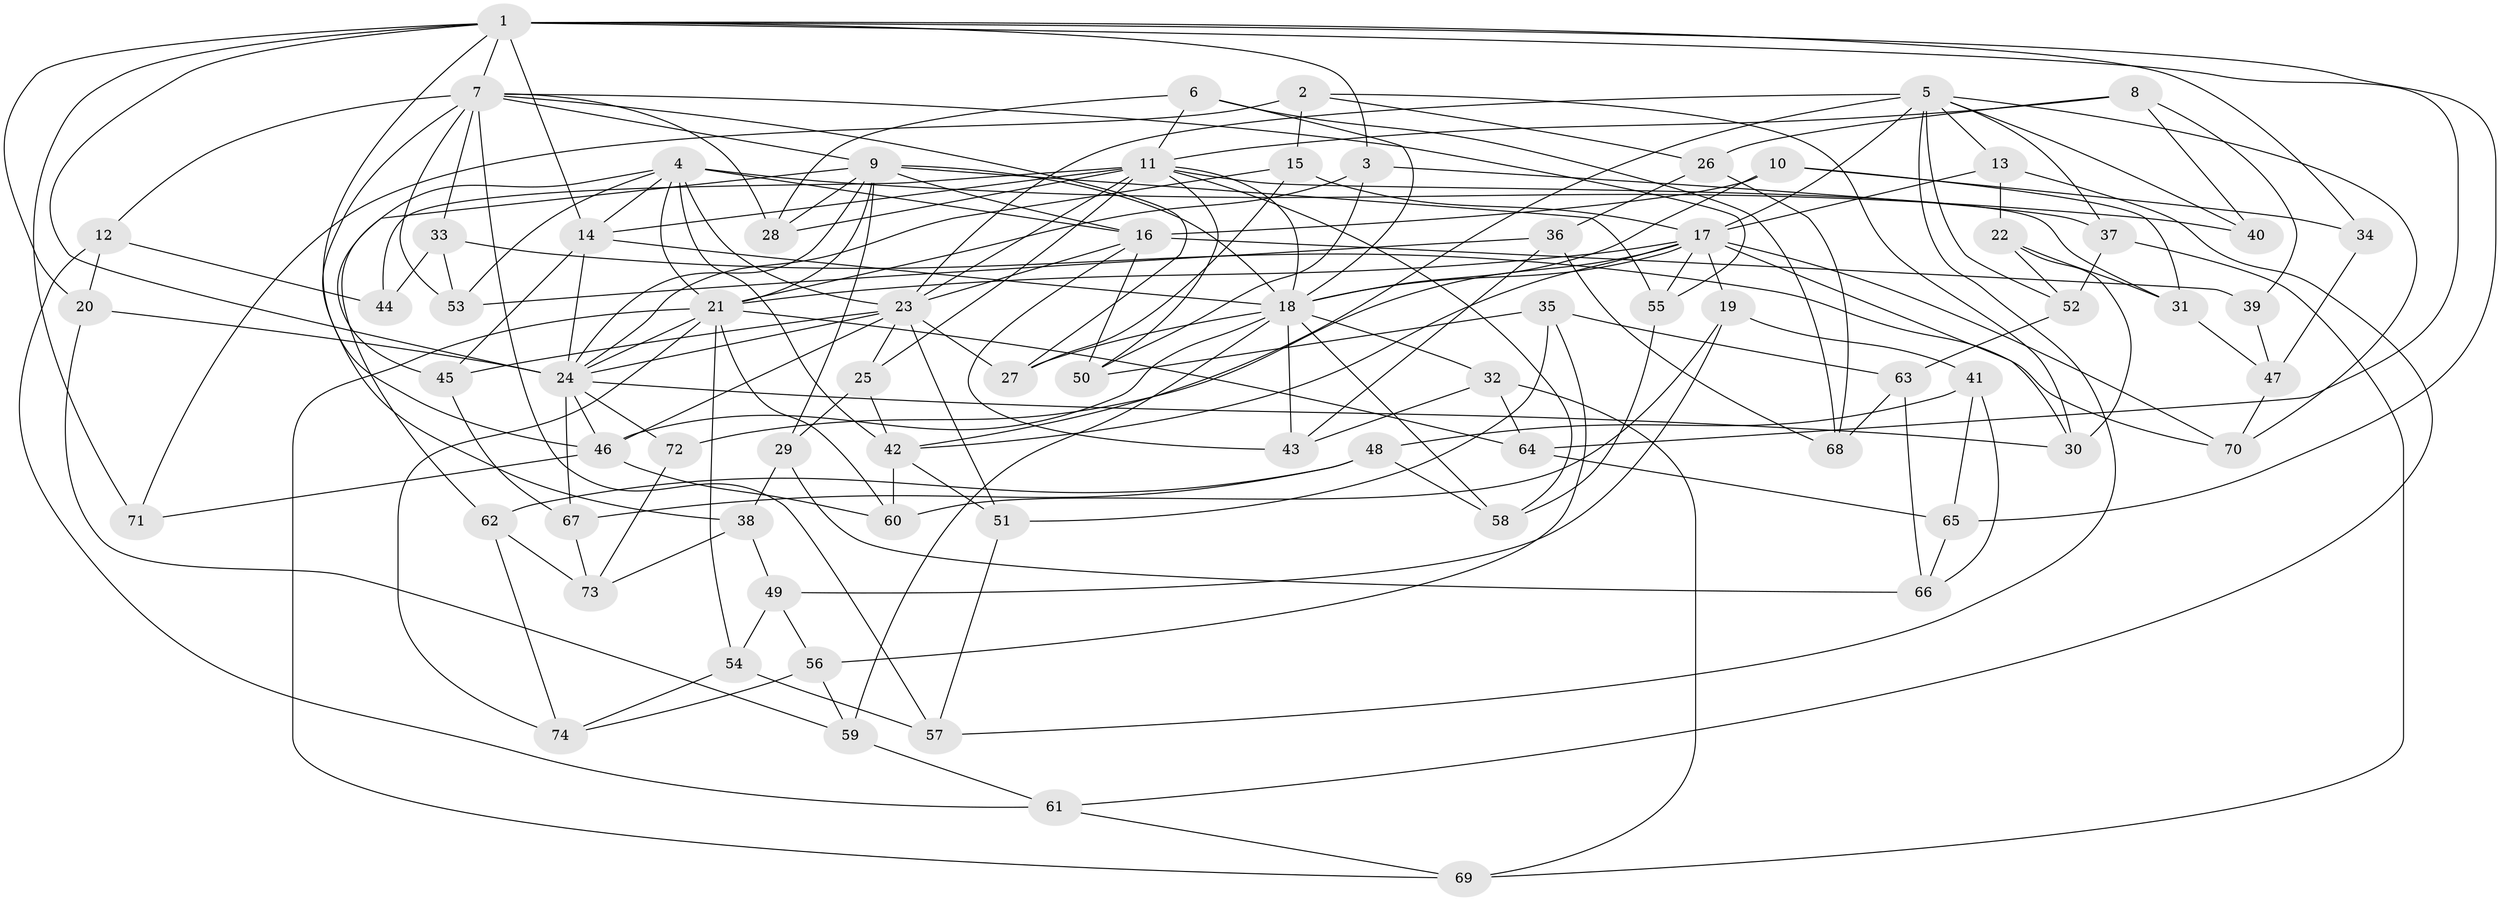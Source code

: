 // original degree distribution, {4: 1.0}
// Generated by graph-tools (version 1.1) at 2025/53/03/04/25 22:53:42]
// undirected, 74 vertices, 183 edges
graph export_dot {
  node [color=gray90,style=filled];
  1;
  2;
  3;
  4;
  5;
  6;
  7;
  8;
  9;
  10;
  11;
  12;
  13;
  14;
  15;
  16;
  17;
  18;
  19;
  20;
  21;
  22;
  23;
  24;
  25;
  26;
  27;
  28;
  29;
  30;
  31;
  32;
  33;
  34;
  35;
  36;
  37;
  38;
  39;
  40;
  41;
  42;
  43;
  44;
  45;
  46;
  47;
  48;
  49;
  50;
  51;
  52;
  53;
  54;
  55;
  56;
  57;
  58;
  59;
  60;
  61;
  62;
  63;
  64;
  65;
  66;
  67;
  68;
  69;
  70;
  71;
  72;
  73;
  74;
  1 -- 3 [weight=1.0];
  1 -- 7 [weight=1.0];
  1 -- 14 [weight=1.0];
  1 -- 20 [weight=1.0];
  1 -- 24 [weight=1.0];
  1 -- 34 [weight=2.0];
  1 -- 46 [weight=1.0];
  1 -- 64 [weight=1.0];
  1 -- 65 [weight=1.0];
  1 -- 71 [weight=2.0];
  2 -- 15 [weight=1.0];
  2 -- 26 [weight=1.0];
  2 -- 30 [weight=1.0];
  2 -- 71 [weight=1.0];
  3 -- 21 [weight=1.0];
  3 -- 37 [weight=1.0];
  3 -- 50 [weight=1.0];
  4 -- 14 [weight=1.0];
  4 -- 16 [weight=2.0];
  4 -- 21 [weight=1.0];
  4 -- 23 [weight=1.0];
  4 -- 40 [weight=2.0];
  4 -- 42 [weight=3.0];
  4 -- 45 [weight=1.0];
  4 -- 53 [weight=1.0];
  5 -- 13 [weight=1.0];
  5 -- 17 [weight=1.0];
  5 -- 23 [weight=2.0];
  5 -- 37 [weight=1.0];
  5 -- 40 [weight=1.0];
  5 -- 42 [weight=1.0];
  5 -- 52 [weight=1.0];
  5 -- 57 [weight=1.0];
  5 -- 70 [weight=1.0];
  6 -- 11 [weight=1.0];
  6 -- 18 [weight=1.0];
  6 -- 28 [weight=1.0];
  6 -- 68 [weight=1.0];
  7 -- 9 [weight=1.0];
  7 -- 12 [weight=1.0];
  7 -- 27 [weight=1.0];
  7 -- 28 [weight=1.0];
  7 -- 33 [weight=1.0];
  7 -- 38 [weight=1.0];
  7 -- 53 [weight=1.0];
  7 -- 55 [weight=1.0];
  7 -- 57 [weight=1.0];
  8 -- 11 [weight=1.0];
  8 -- 26 [weight=1.0];
  8 -- 39 [weight=1.0];
  8 -- 40 [weight=1.0];
  9 -- 16 [weight=2.0];
  9 -- 18 [weight=1.0];
  9 -- 21 [weight=1.0];
  9 -- 24 [weight=1.0];
  9 -- 28 [weight=1.0];
  9 -- 29 [weight=1.0];
  9 -- 55 [weight=1.0];
  9 -- 62 [weight=1.0];
  10 -- 16 [weight=1.0];
  10 -- 18 [weight=1.0];
  10 -- 31 [weight=1.0];
  10 -- 34 [weight=1.0];
  11 -- 14 [weight=1.0];
  11 -- 18 [weight=1.0];
  11 -- 23 [weight=1.0];
  11 -- 25 [weight=1.0];
  11 -- 28 [weight=1.0];
  11 -- 31 [weight=1.0];
  11 -- 44 [weight=2.0];
  11 -- 50 [weight=1.0];
  11 -- 58 [weight=1.0];
  12 -- 20 [weight=1.0];
  12 -- 44 [weight=1.0];
  12 -- 61 [weight=1.0];
  13 -- 17 [weight=1.0];
  13 -- 22 [weight=1.0];
  13 -- 61 [weight=1.0];
  14 -- 18 [weight=1.0];
  14 -- 24 [weight=1.0];
  14 -- 45 [weight=1.0];
  15 -- 17 [weight=1.0];
  15 -- 24 [weight=1.0];
  15 -- 27 [weight=1.0];
  16 -- 23 [weight=1.0];
  16 -- 39 [weight=2.0];
  16 -- 43 [weight=1.0];
  16 -- 50 [weight=1.0];
  17 -- 18 [weight=1.0];
  17 -- 19 [weight=1.0];
  17 -- 21 [weight=1.0];
  17 -- 30 [weight=1.0];
  17 -- 42 [weight=1.0];
  17 -- 55 [weight=1.0];
  17 -- 70 [weight=1.0];
  17 -- 72 [weight=2.0];
  18 -- 27 [weight=1.0];
  18 -- 32 [weight=1.0];
  18 -- 43 [weight=1.0];
  18 -- 46 [weight=1.0];
  18 -- 58 [weight=1.0];
  18 -- 59 [weight=1.0];
  19 -- 41 [weight=1.0];
  19 -- 49 [weight=1.0];
  19 -- 60 [weight=1.0];
  20 -- 24 [weight=1.0];
  20 -- 59 [weight=1.0];
  21 -- 24 [weight=1.0];
  21 -- 54 [weight=1.0];
  21 -- 60 [weight=1.0];
  21 -- 64 [weight=1.0];
  21 -- 69 [weight=1.0];
  21 -- 74 [weight=1.0];
  22 -- 30 [weight=1.0];
  22 -- 31 [weight=1.0];
  22 -- 52 [weight=1.0];
  23 -- 24 [weight=2.0];
  23 -- 25 [weight=1.0];
  23 -- 27 [weight=1.0];
  23 -- 45 [weight=1.0];
  23 -- 46 [weight=1.0];
  23 -- 51 [weight=1.0];
  24 -- 30 [weight=1.0];
  24 -- 46 [weight=1.0];
  24 -- 67 [weight=1.0];
  24 -- 72 [weight=1.0];
  25 -- 29 [weight=1.0];
  25 -- 42 [weight=1.0];
  26 -- 36 [weight=1.0];
  26 -- 68 [weight=1.0];
  29 -- 38 [weight=1.0];
  29 -- 66 [weight=1.0];
  31 -- 47 [weight=1.0];
  32 -- 43 [weight=1.0];
  32 -- 64 [weight=1.0];
  32 -- 69 [weight=1.0];
  33 -- 44 [weight=1.0];
  33 -- 53 [weight=1.0];
  33 -- 70 [weight=1.0];
  34 -- 47 [weight=1.0];
  35 -- 50 [weight=1.0];
  35 -- 51 [weight=1.0];
  35 -- 56 [weight=1.0];
  35 -- 63 [weight=1.0];
  36 -- 43 [weight=1.0];
  36 -- 53 [weight=1.0];
  36 -- 68 [weight=1.0];
  37 -- 52 [weight=1.0];
  37 -- 69 [weight=1.0];
  38 -- 49 [weight=1.0];
  38 -- 73 [weight=1.0];
  39 -- 47 [weight=1.0];
  41 -- 48 [weight=1.0];
  41 -- 65 [weight=1.0];
  41 -- 66 [weight=1.0];
  42 -- 51 [weight=1.0];
  42 -- 60 [weight=1.0];
  45 -- 67 [weight=1.0];
  46 -- 60 [weight=1.0];
  46 -- 71 [weight=1.0];
  47 -- 70 [weight=1.0];
  48 -- 58 [weight=1.0];
  48 -- 62 [weight=1.0];
  48 -- 67 [weight=1.0];
  49 -- 54 [weight=1.0];
  49 -- 56 [weight=1.0];
  51 -- 57 [weight=1.0];
  52 -- 63 [weight=1.0];
  54 -- 57 [weight=1.0];
  54 -- 74 [weight=1.0];
  55 -- 58 [weight=1.0];
  56 -- 59 [weight=1.0];
  56 -- 74 [weight=1.0];
  59 -- 61 [weight=1.0];
  61 -- 69 [weight=1.0];
  62 -- 73 [weight=1.0];
  62 -- 74 [weight=1.0];
  63 -- 66 [weight=1.0];
  63 -- 68 [weight=1.0];
  64 -- 65 [weight=1.0];
  65 -- 66 [weight=1.0];
  67 -- 73 [weight=1.0];
  72 -- 73 [weight=1.0];
}
